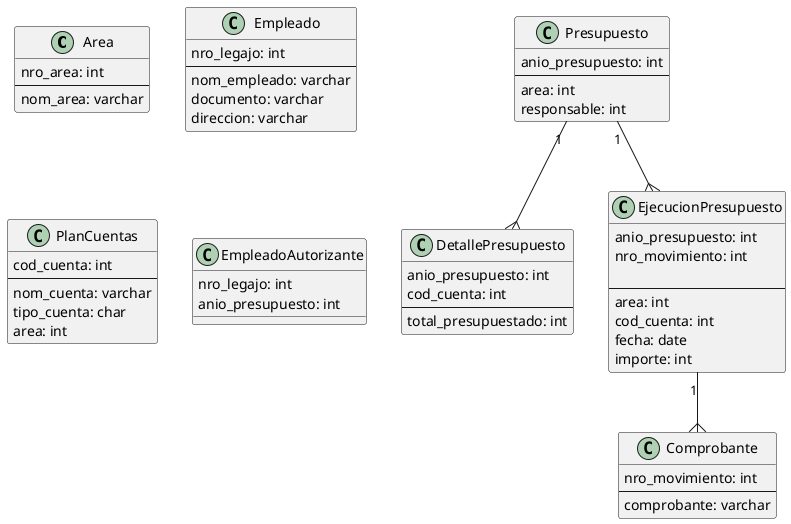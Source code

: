 ' SISTEMAS DE BASES DE DATOS – INGENIERÍA INFORMÁTICA 
 
' DISEÑO DE BASES DE DATOS RELACIONALES 
 
 
' Ejercicio N° 18: Construir el modelo de datos lógico y el modelo físico para el siguiente 
' problema: 
 
' Se requiere diseñar un modelo de bases de datos relacionales para satisfacer los 
' requerimientos de información acerca de los presupuestos de diferentes áreas de una 
' empresa. 
 
' La información que se deberá registrar será la siguiente: 
 
' − Áreas de la empresa: identificadas con un número. Se deberá registrar su nombre. 
 
' − Empleados: Identificados por un nro. de legajo. Registrar además, nombre, 
' documento y dirección 
 
' − Plan de cuentas: Se registrará información acerca de las cuentas que se utilizarán en 
' los presupuestos (similar a un sistema contable). Las cuentas se identifican por un 
' código, se registrará además su nombre, si es de ingreso o de egreso y el área que la 
' utilizará. 
 
' − Presupuestos: Los presupuestos serán anuales y se requerirá información acerca del 
' año al que corresponde, área y responsable del mismo. También se registrará la lista 
' de empleados que pueden autorizar gastos sobre dicho presupuesto. 
 
' − Detalle de presupuestos: Presupuesto, cuenta, total presupuestado 
 
' − Ejecución de presupuestos: Se registrarán todos los movimientos (ingresos o 
' egresos) para cada cuenta de cada presupuesto. Se requiere: presupuesto, área, 
' cuenta, fecha, importe, comprobante, nro. movimento (único por comprobante). 
 
'  Regla 1: No se pueden registrar gastos que superen el presupuesto asignado
'  Descripción: Antes de insertar un gasto en la tabla Ejecucion_Presupuestos, se debe verificar que el importe total gastado en esa cuenta no supere el total presupuestado en Detalle_Presupuestos.

' Trigger:

' Se ejecuta antes de insertar o actualizar un gasto.
' Si el nuevo gasto supera el límite, se cancela la operación.
' Regla 2: Si se elimina un presupuesto, sus detalles y ejecución deben eliminarse también
'  Descripción: Si un presupuesto es eliminado de la tabla Presupuestos, se deben eliminar automáticamente los registros en Detalle_Presupuestos y Ejecucion_Presupuestos asociados a él.

' Trigger:

' Se ejecuta después de eliminar un presupuesto.
' Borra los detalles y la ejecución del presupuesto eliminado.



@startuml

class Area {
    nro_area: int
    --
    nom_area: varchar
}

class Empleado {
    nro_legajo: int
    --
    nom_empleado: varchar
    documento: varchar
    direccion: varchar
}

class PlanCuentas {
    cod_cuenta: int
    --
    nom_cuenta: varchar
    tipo_cuenta: char
    area: int
}


class Presupuesto {
    anio_presupuesto: int
    --
    area: int
    responsable: int
}

class EmpleadoAutorizante {
    nro_legajo: int
    anio_presupuesto: int
}

class DetallePresupuesto {
    anio_presupuesto: int
    cod_cuenta: int
    --
    total_presupuestado: int
}


class EjecucionPresupuesto {
    anio_presupuesto: int
    nro_movimiento: int

    --
    area: int
    cod_cuenta: int
    fecha: date
    importe: int
}

class Comprobante {
    nro_movimiento: int
    --
    comprobante: varchar
}

'relationships

Presupuesto "1"--{ EjecucionPresupuesto
EjecucionPresupuesto "1"--{ Comprobante
Presupuesto "1"--{ DetallePresupuesto


@enduml